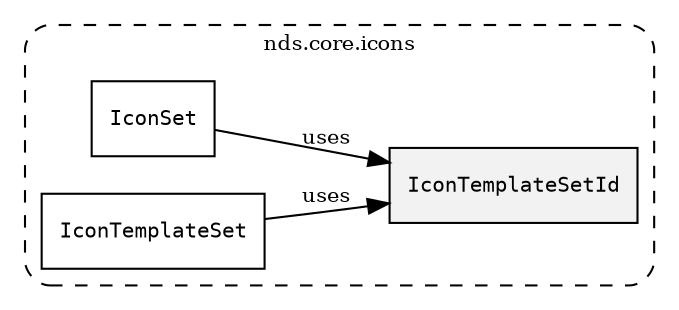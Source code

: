 /**
 * This dot file creates symbol collaboration diagram for IconTemplateSetId.
 */
digraph ZSERIO
{
    node [shape=box, fontsize=10];
    rankdir="LR";
    fontsize=10;
    tooltip="IconTemplateSetId collaboration diagram";

    subgraph "cluster_nds.core.icons"
    {
        style="dashed, rounded";
        label="nds.core.icons";
        tooltip="Package nds.core.icons";
        href="../../../content/packages/nds.core.icons.html#Package-nds-core-icons";
        target="_parent";

        "IconTemplateSetId" [style="filled", fillcolor="#0000000D", target="_parent", label=<<font face="monospace"><table align="center" border="0" cellspacing="0" cellpadding="0"><tr><td href="../../../content/packages/nds.core.icons.html#Subtype-IconTemplateSetId" title="Subtype defined in nds.core.icons">IconTemplateSetId</td></tr></table></font>>];
        "IconSet" [target="_parent", label=<<font face="monospace"><table align="center" border="0" cellspacing="0" cellpadding="0"><tr><td href="../../../content/packages/nds.core.icons.html#Structure-IconSet" title="Structure defined in nds.core.icons">IconSet</td></tr></table></font>>];
        "IconTemplateSet" [target="_parent", label=<<font face="monospace"><table align="center" border="0" cellspacing="0" cellpadding="0"><tr><td href="../../../content/packages/nds.core.icons.html#Structure-IconTemplateSet" title="Structure defined in nds.core.icons">IconTemplateSet</td></tr></table></font>>];
    }

    "IconSet" -> "IconTemplateSetId" [label="uses", fontsize=10];
    "IconTemplateSet" -> "IconTemplateSetId" [label="uses", fontsize=10];
}

